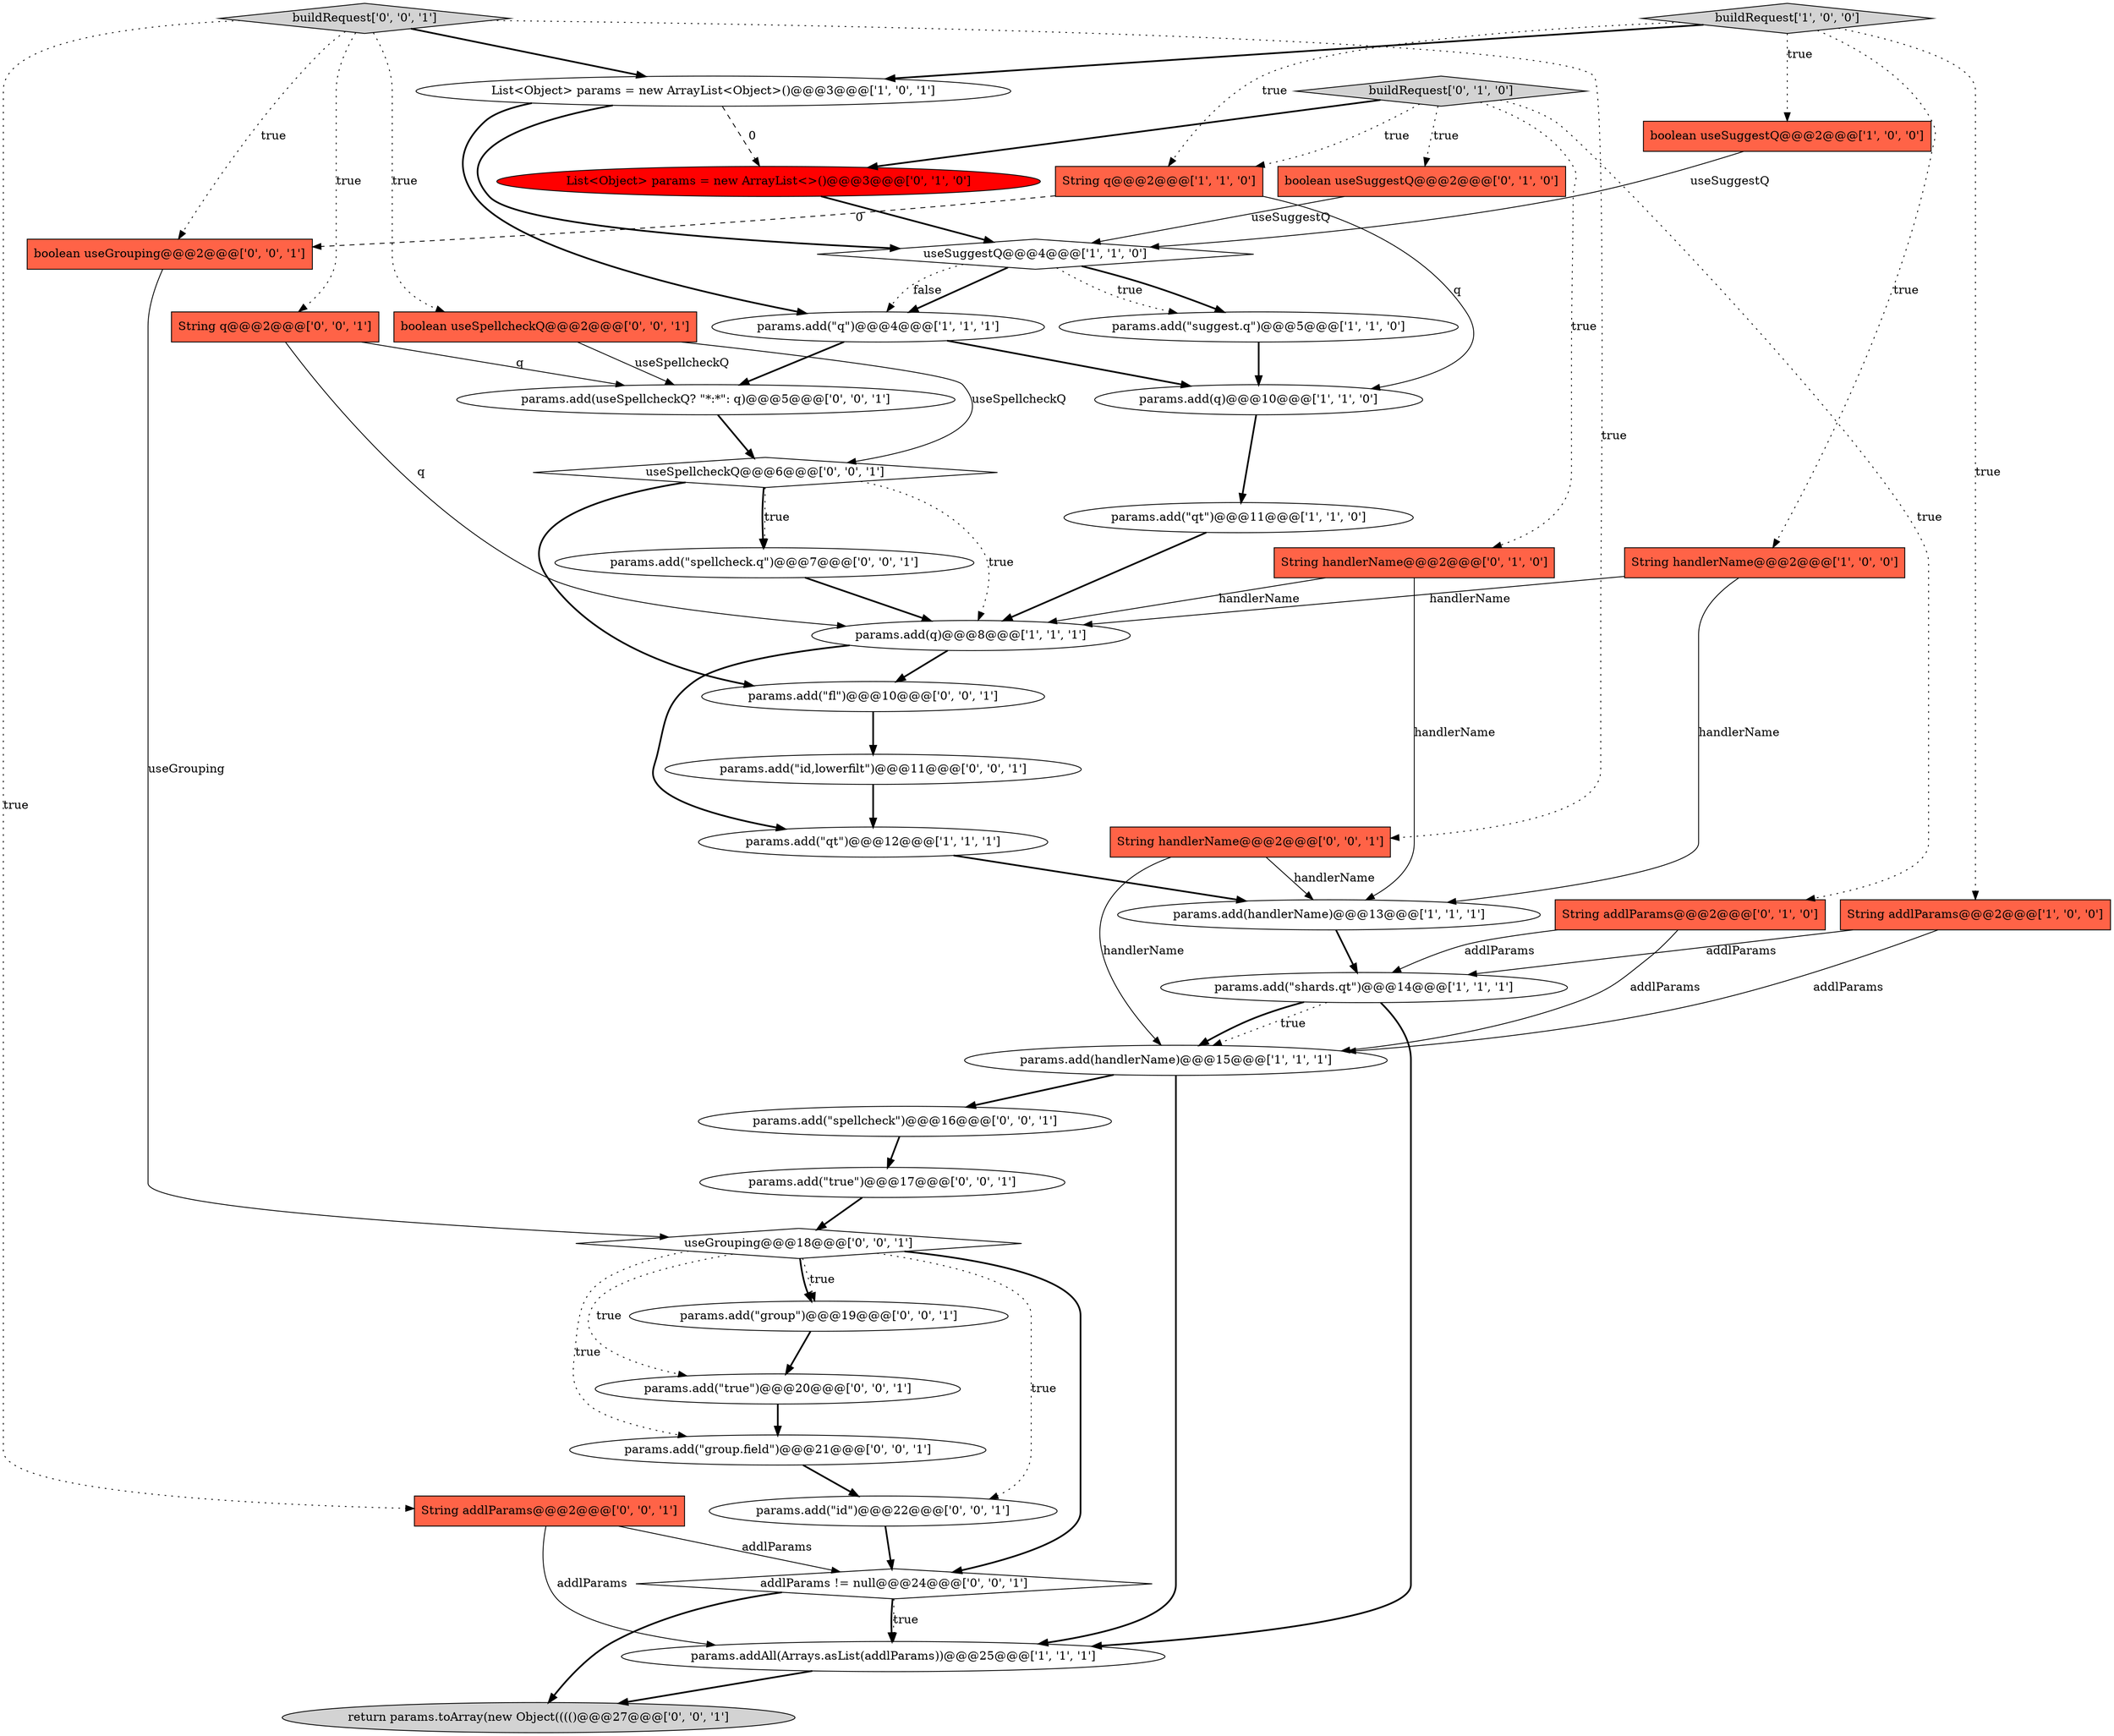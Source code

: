 digraph {
23 [style = filled, label = "params.add(\"spellcheck.q\")@@@7@@@['0', '0', '1']", fillcolor = white, shape = ellipse image = "AAA0AAABBB3BBB"];
35 [style = filled, label = "params.add(\"true\")@@@20@@@['0', '0', '1']", fillcolor = white, shape = ellipse image = "AAA0AAABBB3BBB"];
4 [style = filled, label = "params.add(\"shards.qt\")@@@14@@@['1', '1', '1']", fillcolor = white, shape = ellipse image = "AAA0AAABBB1BBB"];
22 [style = filled, label = "params.add(\"fl\")@@@10@@@['0', '0', '1']", fillcolor = white, shape = ellipse image = "AAA0AAABBB3BBB"];
5 [style = filled, label = "String addlParams@@@2@@@['1', '0', '0']", fillcolor = tomato, shape = box image = "AAA0AAABBB1BBB"];
11 [style = filled, label = "params.add(\"suggest.q\")@@@5@@@['1', '1', '0']", fillcolor = white, shape = ellipse image = "AAA0AAABBB1BBB"];
1 [style = filled, label = "List<Object> params = new ArrayList<Object>()@@@3@@@['1', '0', '1']", fillcolor = white, shape = ellipse image = "AAA0AAABBB1BBB"];
27 [style = filled, label = "String q@@@2@@@['0', '0', '1']", fillcolor = tomato, shape = box image = "AAA0AAABBB3BBB"];
21 [style = filled, label = "buildRequest['0', '1', '0']", fillcolor = lightgray, shape = diamond image = "AAA0AAABBB2BBB"];
26 [style = filled, label = "addlParams != null@@@24@@@['0', '0', '1']", fillcolor = white, shape = diamond image = "AAA0AAABBB3BBB"];
14 [style = filled, label = "String q@@@2@@@['1', '1', '0']", fillcolor = tomato, shape = box image = "AAA0AAABBB1BBB"];
10 [style = filled, label = "String handlerName@@@2@@@['1', '0', '0']", fillcolor = tomato, shape = box image = "AAA0AAABBB1BBB"];
30 [style = filled, label = "params.add(\"id,lowerfilt\")@@@11@@@['0', '0', '1']", fillcolor = white, shape = ellipse image = "AAA0AAABBB3BBB"];
37 [style = filled, label = "String addlParams@@@2@@@['0', '0', '1']", fillcolor = tomato, shape = box image = "AAA0AAABBB3BBB"];
12 [style = filled, label = "params.add(\"qt\")@@@12@@@['1', '1', '1']", fillcolor = white, shape = ellipse image = "AAA0AAABBB1BBB"];
16 [style = filled, label = "params.add(\"q\")@@@4@@@['1', '1', '1']", fillcolor = white, shape = ellipse image = "AAA0AAABBB1BBB"];
29 [style = filled, label = "String handlerName@@@2@@@['0', '0', '1']", fillcolor = tomato, shape = box image = "AAA0AAABBB3BBB"];
36 [style = filled, label = "return params.toArray(new Object(((()@@@27@@@['0', '0', '1']", fillcolor = lightgray, shape = ellipse image = "AAA0AAABBB3BBB"];
39 [style = filled, label = "useSpellcheckQ@@@6@@@['0', '0', '1']", fillcolor = white, shape = diamond image = "AAA0AAABBB3BBB"];
3 [style = filled, label = "params.add(\"qt\")@@@11@@@['1', '1', '0']", fillcolor = white, shape = ellipse image = "AAA0AAABBB1BBB"];
25 [style = filled, label = "params.add(useSpellcheckQ? \"*:*\": q)@@@5@@@['0', '0', '1']", fillcolor = white, shape = ellipse image = "AAA0AAABBB3BBB"];
13 [style = filled, label = "params.add(handlerName)@@@13@@@['1', '1', '1']", fillcolor = white, shape = ellipse image = "AAA0AAABBB1BBB"];
18 [style = filled, label = "boolean useSuggestQ@@@2@@@['0', '1', '0']", fillcolor = tomato, shape = box image = "AAA0AAABBB2BBB"];
38 [style = filled, label = "boolean useGrouping@@@2@@@['0', '0', '1']", fillcolor = tomato, shape = box image = "AAA0AAABBB3BBB"];
6 [style = filled, label = "boolean useSuggestQ@@@2@@@['1', '0', '0']", fillcolor = tomato, shape = box image = "AAA0AAABBB1BBB"];
24 [style = filled, label = "params.add(\"group.field\")@@@21@@@['0', '0', '1']", fillcolor = white, shape = ellipse image = "AAA0AAABBB3BBB"];
32 [style = filled, label = "params.add(\"id\")@@@22@@@['0', '0', '1']", fillcolor = white, shape = ellipse image = "AAA0AAABBB3BBB"];
40 [style = filled, label = "params.add(\"true\")@@@17@@@['0', '0', '1']", fillcolor = white, shape = ellipse image = "AAA0AAABBB3BBB"];
0 [style = filled, label = "params.add(handlerName)@@@15@@@['1', '1', '1']", fillcolor = white, shape = ellipse image = "AAA0AAABBB1BBB"];
28 [style = filled, label = "useGrouping@@@18@@@['0', '0', '1']", fillcolor = white, shape = diamond image = "AAA0AAABBB3BBB"];
8 [style = filled, label = "params.add(q)@@@8@@@['1', '1', '1']", fillcolor = white, shape = ellipse image = "AAA0AAABBB1BBB"];
41 [style = filled, label = "buildRequest['0', '0', '1']", fillcolor = lightgray, shape = diamond image = "AAA0AAABBB3BBB"];
19 [style = filled, label = "String addlParams@@@2@@@['0', '1', '0']", fillcolor = tomato, shape = box image = "AAA0AAABBB2BBB"];
17 [style = filled, label = "String handlerName@@@2@@@['0', '1', '0']", fillcolor = tomato, shape = box image = "AAA0AAABBB2BBB"];
2 [style = filled, label = "params.addAll(Arrays.asList(addlParams))@@@25@@@['1', '1', '1']", fillcolor = white, shape = ellipse image = "AAA0AAABBB1BBB"];
9 [style = filled, label = "buildRequest['1', '0', '0']", fillcolor = lightgray, shape = diamond image = "AAA0AAABBB1BBB"];
31 [style = filled, label = "params.add(\"group\")@@@19@@@['0', '0', '1']", fillcolor = white, shape = ellipse image = "AAA0AAABBB3BBB"];
20 [style = filled, label = "List<Object> params = new ArrayList<>()@@@3@@@['0', '1', '0']", fillcolor = red, shape = ellipse image = "AAA1AAABBB2BBB"];
7 [style = filled, label = "params.add(q)@@@10@@@['1', '1', '0']", fillcolor = white, shape = ellipse image = "AAA0AAABBB1BBB"];
15 [style = filled, label = "useSuggestQ@@@4@@@['1', '1', '0']", fillcolor = white, shape = diamond image = "AAA0AAABBB1BBB"];
33 [style = filled, label = "boolean useSpellcheckQ@@@2@@@['0', '0', '1']", fillcolor = tomato, shape = box image = "AAA0AAABBB3BBB"];
34 [style = filled, label = "params.add(\"spellcheck\")@@@16@@@['0', '0', '1']", fillcolor = white, shape = ellipse image = "AAA0AAABBB3BBB"];
38->28 [style = solid, label="useGrouping"];
37->26 [style = solid, label="addlParams"];
10->8 [style = solid, label="handlerName"];
28->31 [style = dotted, label="true"];
41->27 [style = dotted, label="true"];
25->39 [style = bold, label=""];
34->40 [style = bold, label=""];
39->8 [style = dotted, label="true"];
21->18 [style = dotted, label="true"];
28->35 [style = dotted, label="true"];
26->2 [style = dotted, label="true"];
1->15 [style = bold, label=""];
28->31 [style = bold, label=""];
26->36 [style = bold, label=""];
0->2 [style = bold, label=""];
24->32 [style = bold, label=""];
19->4 [style = solid, label="addlParams"];
16->7 [style = bold, label=""];
4->0 [style = dotted, label="true"];
28->26 [style = bold, label=""];
16->25 [style = bold, label=""];
5->0 [style = solid, label="addlParams"];
15->16 [style = dotted, label="false"];
21->17 [style = dotted, label="true"];
4->2 [style = bold, label=""];
40->28 [style = bold, label=""];
41->1 [style = bold, label=""];
29->0 [style = solid, label="handlerName"];
23->8 [style = bold, label=""];
10->13 [style = solid, label="handlerName"];
15->16 [style = bold, label=""];
9->6 [style = dotted, label="true"];
17->8 [style = solid, label="handlerName"];
41->38 [style = dotted, label="true"];
32->26 [style = bold, label=""];
41->37 [style = dotted, label="true"];
22->30 [style = bold, label=""];
7->3 [style = bold, label=""];
9->14 [style = dotted, label="true"];
4->0 [style = bold, label=""];
8->22 [style = bold, label=""];
29->13 [style = solid, label="handlerName"];
39->22 [style = bold, label=""];
35->24 [style = bold, label=""];
1->20 [style = dashed, label="0"];
39->23 [style = dotted, label="true"];
18->15 [style = solid, label="useSuggestQ"];
27->8 [style = solid, label="q"];
12->13 [style = bold, label=""];
0->34 [style = bold, label=""];
26->2 [style = bold, label=""];
30->12 [style = bold, label=""];
41->29 [style = dotted, label="true"];
28->24 [style = dotted, label="true"];
37->2 [style = solid, label="addlParams"];
21->20 [style = bold, label=""];
15->11 [style = bold, label=""];
17->13 [style = solid, label="handlerName"];
31->35 [style = bold, label=""];
28->32 [style = dotted, label="true"];
1->16 [style = bold, label=""];
19->0 [style = solid, label="addlParams"];
14->7 [style = solid, label="q"];
5->4 [style = solid, label="addlParams"];
33->25 [style = solid, label="useSpellcheckQ"];
3->8 [style = bold, label=""];
39->23 [style = bold, label=""];
2->36 [style = bold, label=""];
21->19 [style = dotted, label="true"];
15->11 [style = dotted, label="true"];
21->14 [style = dotted, label="true"];
14->38 [style = dashed, label="0"];
6->15 [style = solid, label="useSuggestQ"];
33->39 [style = solid, label="useSpellcheckQ"];
41->33 [style = dotted, label="true"];
9->1 [style = bold, label=""];
9->10 [style = dotted, label="true"];
20->15 [style = bold, label=""];
8->12 [style = bold, label=""];
11->7 [style = bold, label=""];
27->25 [style = solid, label="q"];
13->4 [style = bold, label=""];
9->5 [style = dotted, label="true"];
}
